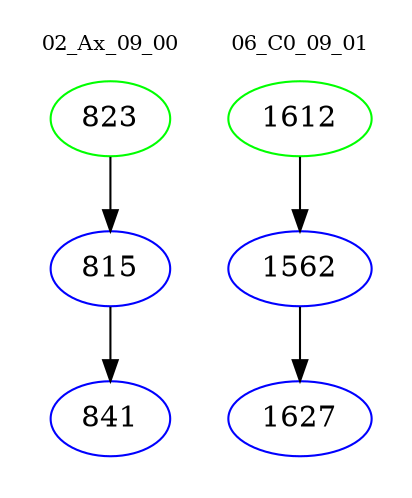 digraph{
subgraph cluster_0 {
color = white
label = "02_Ax_09_00";
fontsize=10;
T0_823 [label="823", color="green"]
T0_823 -> T0_815 [color="black"]
T0_815 [label="815", color="blue"]
T0_815 -> T0_841 [color="black"]
T0_841 [label="841", color="blue"]
}
subgraph cluster_1 {
color = white
label = "06_C0_09_01";
fontsize=10;
T1_1612 [label="1612", color="green"]
T1_1612 -> T1_1562 [color="black"]
T1_1562 [label="1562", color="blue"]
T1_1562 -> T1_1627 [color="black"]
T1_1627 [label="1627", color="blue"]
}
}
